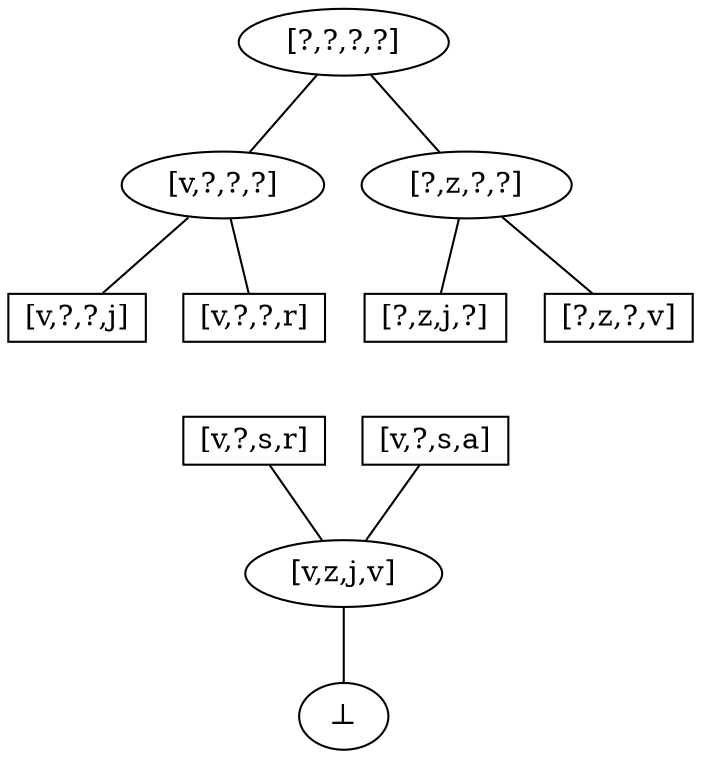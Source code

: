 digraph iter_1 {
    node [shape=rect height=0.1, width=0.2];
    edge [arrowhead = none];

    top  [label = "[?,?,?,?]",shape=ellipse];
    bot  [label = "&#8869;",shape=ellipse];

    ex_1 [label= "[v,z,j,v]",shape=ellipse];
    
    ex_2_1 [label = "[v,?,?,?]",shape=ellipse];
    ex_2_2 [label = "[?,z,?,?]",shape=ellipse];
 
    ex_3_1  [label = "[v,?,?,j]"];
    ex_3_4  [label = "[v,?,?,r]"];
 
    ex_3_8  [label = "[?,z,j,?]"];
    ex_3_10 [label = "[?,z,?,v]"];

    ex_4_1 [label = "[v,?,s,r]"];
    ex_4_2 [label = "[v,?,s,a]"];
       
    top -> ex_2_1;
    top -> ex_2_2;
    
    ex_2_1 -> ex_3_1;    
    ex_2_1 -> ex_3_4;    
    
    ex_2_2 -> ex_3_8;
    ex_2_2 -> ex_3_10;

    ex_3_4  -> ex_4_1[style=invis];
    ex_3_8 -> ex_4_2[style=invis];    

    ex_4_1 -> ex_1;
    ex_4_2 -> ex_1;

    ex_1 -> bot;
}
